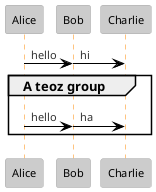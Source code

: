 ' Do not edit
' Theme Gallery
' autogenerated by script
'
@startuml
!theme reddress-lightorange
!pragma teoz true
Alice -> Bob : hello
& Bob -> Charlie : hi
group A teoz group
Alice -> Bob : hello
& Bob -> Charlie : ha
end
@enduml
